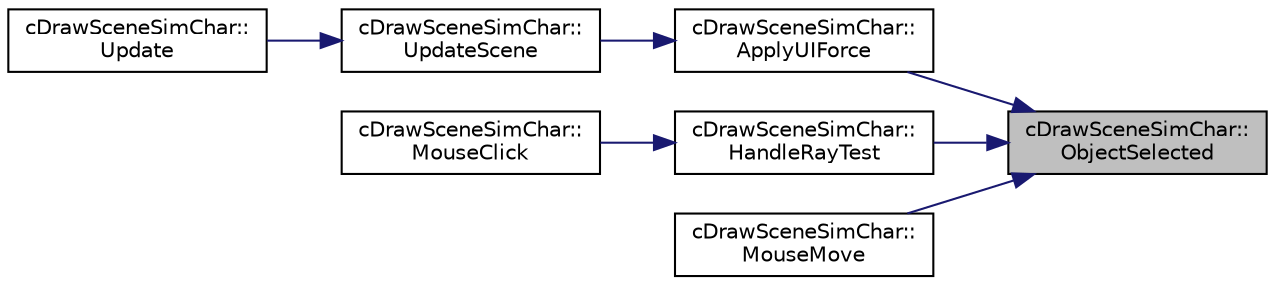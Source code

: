 digraph "cDrawSceneSimChar::ObjectSelected"
{
 // LATEX_PDF_SIZE
  edge [fontname="Helvetica",fontsize="10",labelfontname="Helvetica",labelfontsize="10"];
  node [fontname="Helvetica",fontsize="10",shape=record];
  rankdir="RL";
  Node1 [label="cDrawSceneSimChar::\lObjectSelected",height=0.2,width=0.4,color="black", fillcolor="grey75", style="filled", fontcolor="black",tooltip=" "];
  Node1 -> Node2 [dir="back",color="midnightblue",fontsize="10",style="solid",fontname="Helvetica"];
  Node2 [label="cDrawSceneSimChar::\lApplyUIForce",height=0.2,width=0.4,color="black", fillcolor="white", style="filled",URL="$classc_draw_scene_sim_char.html#aeb3d448a7a71992790f043f71f703490",tooltip=" "];
  Node2 -> Node3 [dir="back",color="midnightblue",fontsize="10",style="solid",fontname="Helvetica"];
  Node3 [label="cDrawSceneSimChar::\lUpdateScene",height=0.2,width=0.4,color="black", fillcolor="white", style="filled",URL="$classc_draw_scene_sim_char.html#aa97fb19d895d79711c14bdd0308beba4",tooltip=" "];
  Node3 -> Node4 [dir="back",color="midnightblue",fontsize="10",style="solid",fontname="Helvetica"];
  Node4 [label="cDrawSceneSimChar::\lUpdate",height=0.2,width=0.4,color="black", fillcolor="white", style="filled",URL="$classc_draw_scene_sim_char.html#ada1475572f24d082f2221c05111cc10f",tooltip=" "];
  Node1 -> Node5 [dir="back",color="midnightblue",fontsize="10",style="solid",fontname="Helvetica"];
  Node5 [label="cDrawSceneSimChar::\lHandleRayTest",height=0.2,width=0.4,color="black", fillcolor="white", style="filled",URL="$classc_draw_scene_sim_char.html#a2c3b780719ffa36b58f7e6bcaff4807c",tooltip=" "];
  Node5 -> Node6 [dir="back",color="midnightblue",fontsize="10",style="solid",fontname="Helvetica"];
  Node6 [label="cDrawSceneSimChar::\lMouseClick",height=0.2,width=0.4,color="black", fillcolor="white", style="filled",URL="$classc_draw_scene_sim_char.html#a3d0fbb31c21db4102dff090be3d375cf",tooltip=" "];
  Node1 -> Node7 [dir="back",color="midnightblue",fontsize="10",style="solid",fontname="Helvetica"];
  Node7 [label="cDrawSceneSimChar::\lMouseMove",height=0.2,width=0.4,color="black", fillcolor="white", style="filled",URL="$classc_draw_scene_sim_char.html#a6f2538b73a4ac23c21b2b7c633233bb8",tooltip=" "];
}
